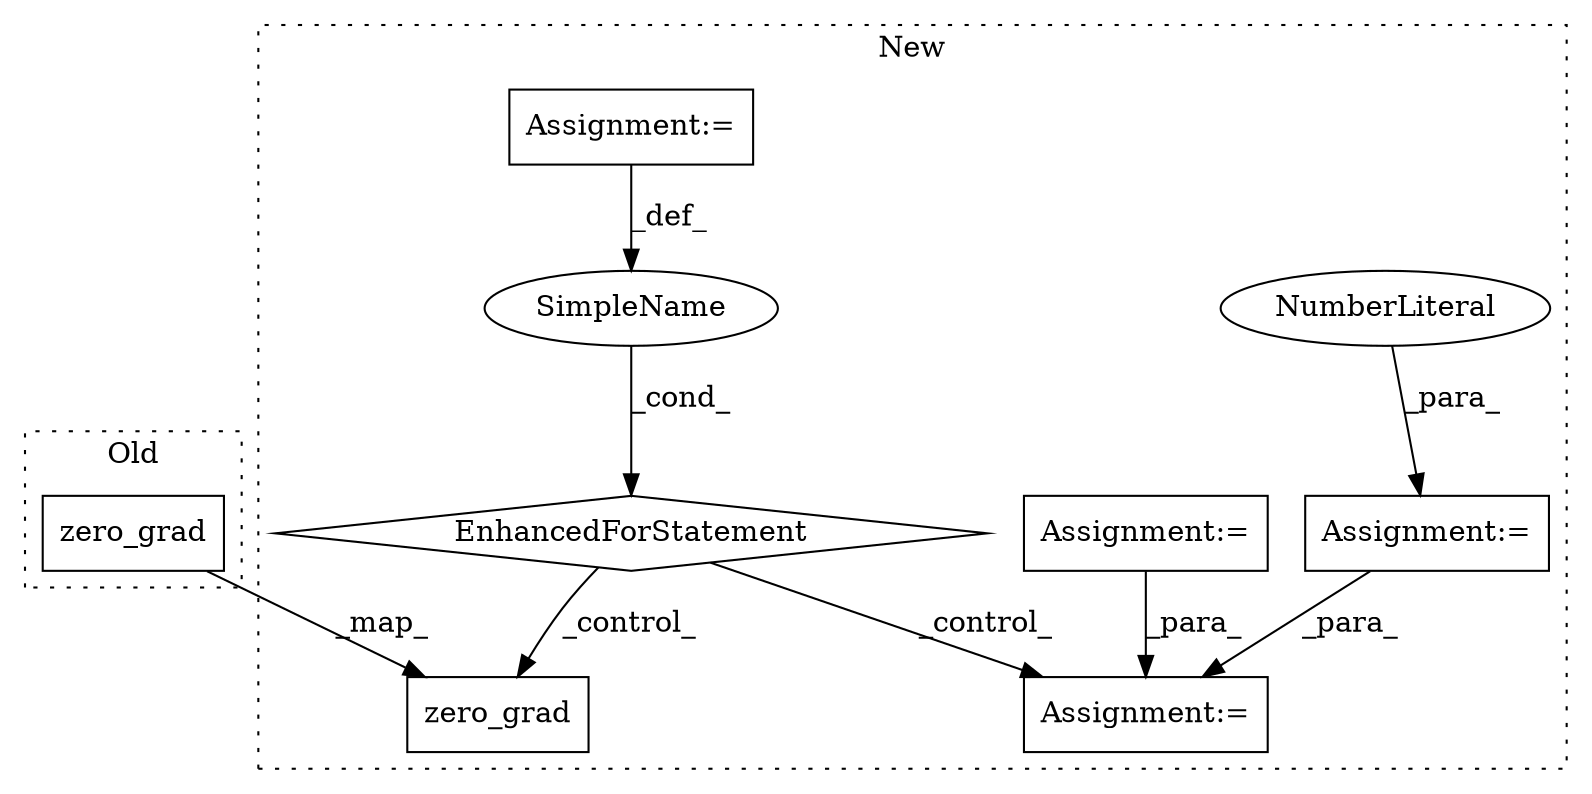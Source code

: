 digraph G {
subgraph cluster0 {
1 [label="zero_grad" a="32" s="4946" l="11" shape="box"];
label = "Old";
style="dotted";
}
subgraph cluster1 {
2 [label="zero_grad" a="32" s="5212" l="11" shape="box"];
3 [label="Assignment:=" a="7" s="5091,5186" l="69,2" shape="box"];
4 [label="SimpleName" a="42" s="5164" l="1" shape="ellipse"];
5 [label="Assignment:=" a="7" s="5674" l="2" shape="box"];
6 [label="EnhancedForStatement" a="70" s="5091,5186" l="69,2" shape="diamond"];
7 [label="Assignment:=" a="7" s="5073" l="1" shape="box"];
8 [label="NumberLiteral" a="34" s="5074" l="3" shape="ellipse"];
9 [label="Assignment:=" a="7" s="5039" l="1" shape="box"];
label = "New";
style="dotted";
}
1 -> 2 [label="_map_"];
3 -> 4 [label="_def_"];
4 -> 6 [label="_cond_"];
6 -> 5 [label="_control_"];
6 -> 2 [label="_control_"];
7 -> 5 [label="_para_"];
8 -> 7 [label="_para_"];
9 -> 5 [label="_para_"];
}